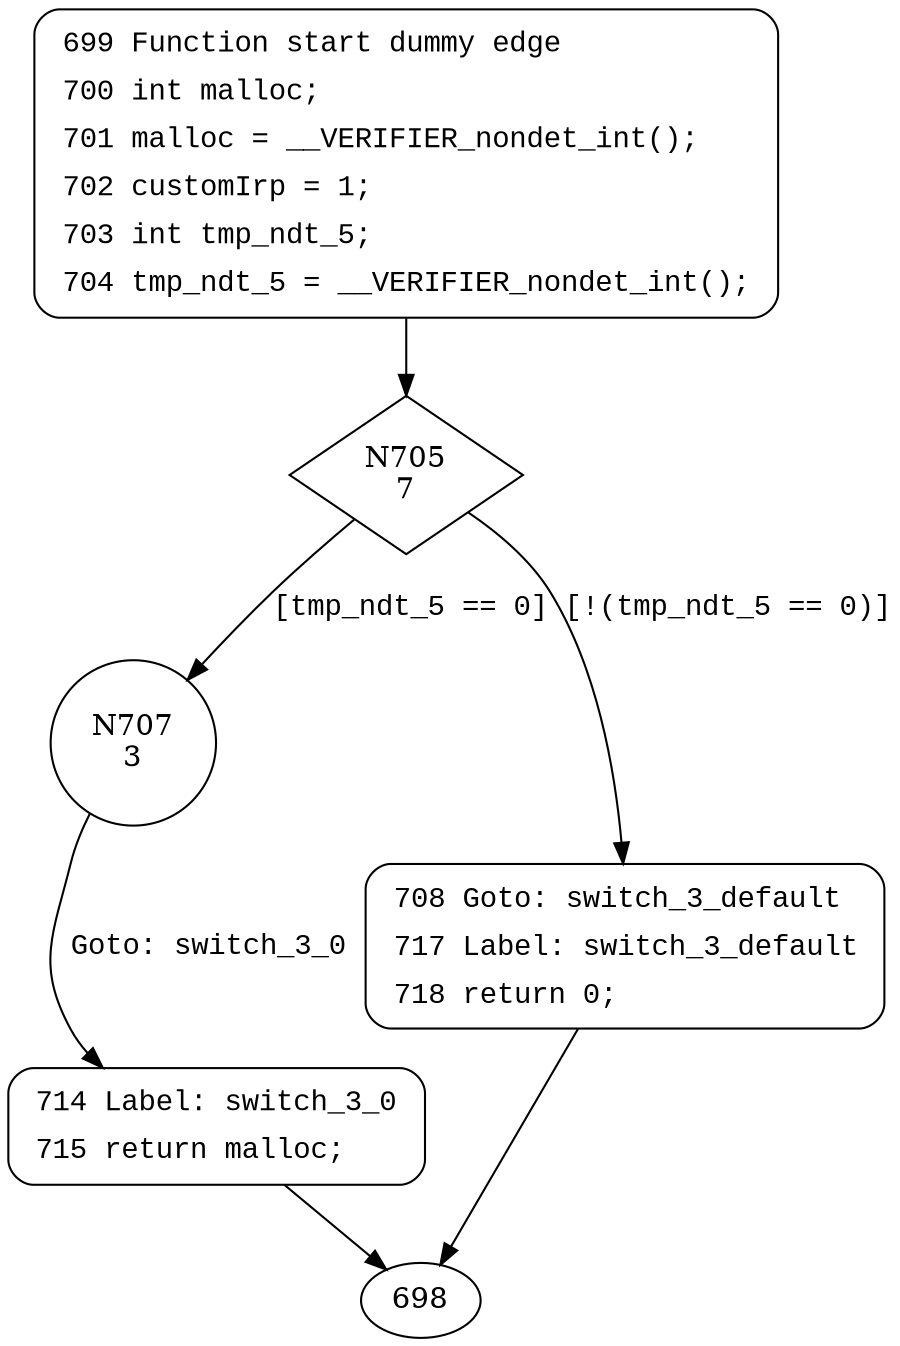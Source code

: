 digraph IoBuildDeviceIoControlRequest {
705 [shape="diamond" label="N705\n7"]
707 [shape="circle" label="N707\n3"]
708 [shape="circle" label="N708\n6"]
714 [shape="circle" label="N714\n2"]
699 [style="filled,bold" penwidth="1" fillcolor="white" fontname="Courier New" shape="Mrecord" label=<<table border="0" cellborder="0" cellpadding="3" bgcolor="white"><tr><td align="right">699</td><td align="left">Function start dummy edge</td></tr><tr><td align="right">700</td><td align="left">int malloc;</td></tr><tr><td align="right">701</td><td align="left">malloc = __VERIFIER_nondet_int();</td></tr><tr><td align="right">702</td><td align="left">customIrp = 1;</td></tr><tr><td align="right">703</td><td align="left">int tmp_ndt_5;</td></tr><tr><td align="right">704</td><td align="left">tmp_ndt_5 = __VERIFIER_nondet_int();</td></tr></table>>]
699 -> 705[label=""]
708 [style="filled,bold" penwidth="1" fillcolor="white" fontname="Courier New" shape="Mrecord" label=<<table border="0" cellborder="0" cellpadding="3" bgcolor="white"><tr><td align="right">708</td><td align="left">Goto: switch_3_default</td></tr><tr><td align="right">717</td><td align="left">Label: switch_3_default</td></tr><tr><td align="right">718</td><td align="left">return 0;</td></tr></table>>]
708 -> 698[label=""]
714 [style="filled,bold" penwidth="1" fillcolor="white" fontname="Courier New" shape="Mrecord" label=<<table border="0" cellborder="0" cellpadding="3" bgcolor="white"><tr><td align="right">714</td><td align="left">Label: switch_3_0</td></tr><tr><td align="right">715</td><td align="left">return malloc;</td></tr></table>>]
714 -> 698[label=""]
705 -> 707 [label="[tmp_ndt_5 == 0]" fontname="Courier New"]
705 -> 708 [label="[!(tmp_ndt_5 == 0)]" fontname="Courier New"]
707 -> 714 [label="Goto: switch_3_0" fontname="Courier New"]
}